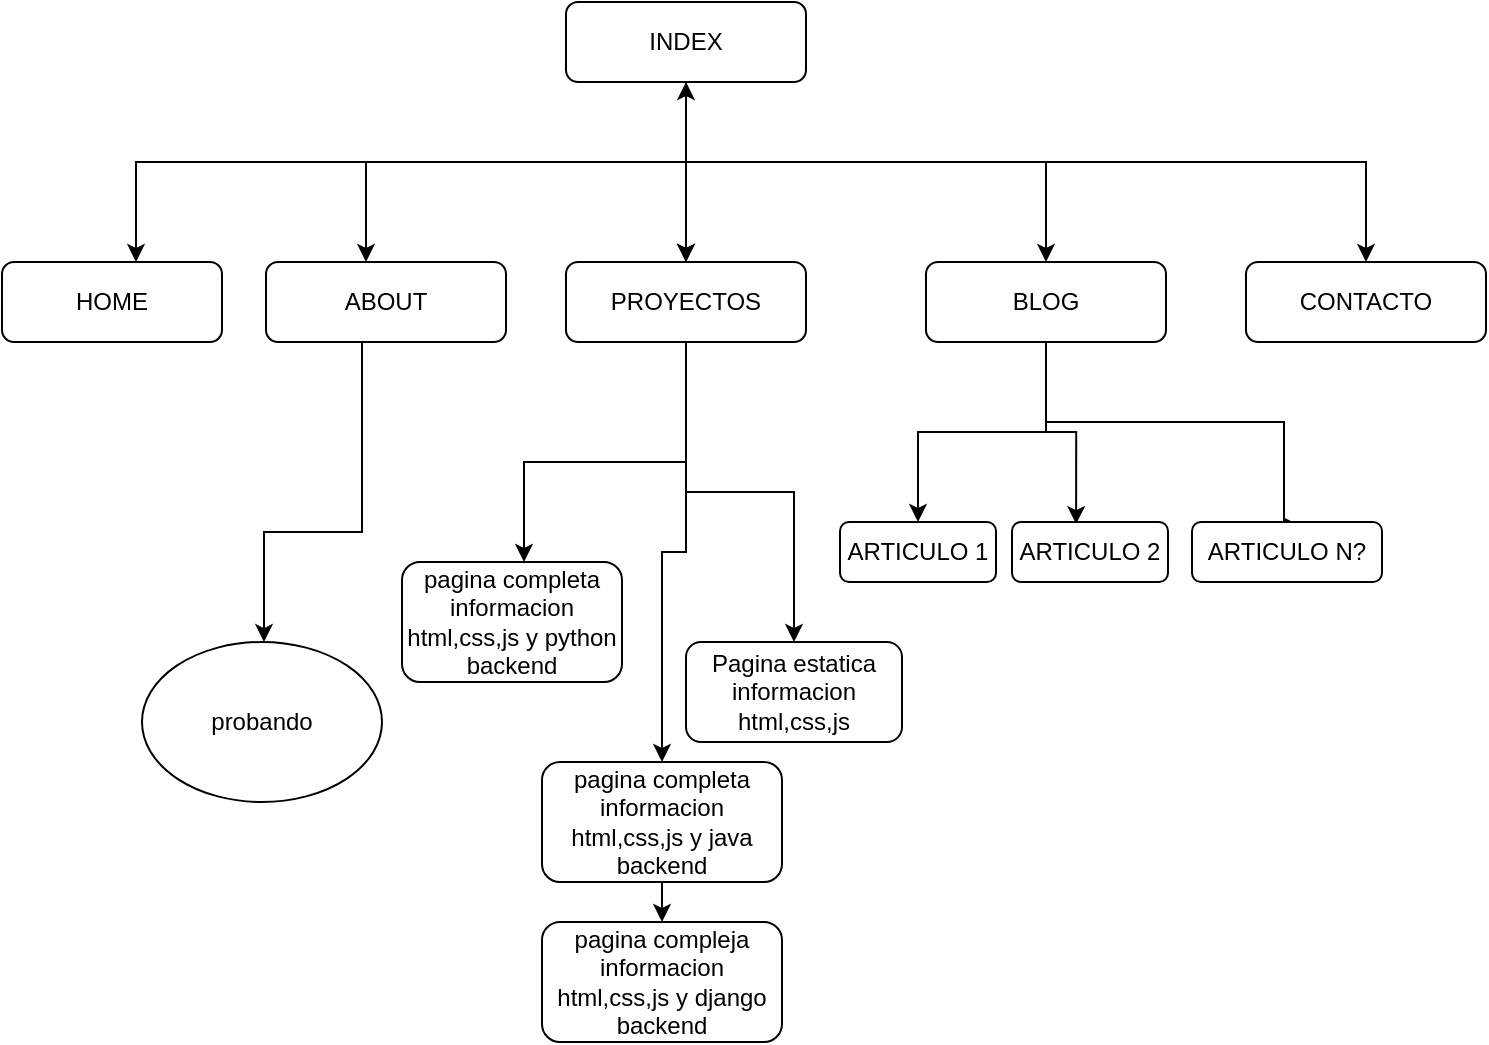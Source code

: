 <mxfile version="21.2.2" type="github" pages="2">
  <diagram name="Página-1" id="5RHbiF4PLLRhooEWSwFl">
    <mxGraphModel dx="880" dy="522" grid="1" gridSize="10" guides="1" tooltips="1" connect="1" arrows="1" fold="1" page="1" pageScale="1" pageWidth="827" pageHeight="1169" math="0" shadow="0">
      <root>
        <mxCell id="0" />
        <mxCell id="1" parent="0" />
        <mxCell id="cG9vsgVOV1c3dcmhhZiz-9" value="" style="edgeStyle=orthogonalEdgeStyle;rounded=0;orthogonalLoop=1;jettySize=auto;html=1;" parent="1" source="cG9vsgVOV1c3dcmhhZiz-7" target="cG9vsgVOV1c3dcmhhZiz-8" edge="1">
          <mxGeometry relative="1" as="geometry">
            <Array as="points">
              <mxPoint x="392" y="100" />
              <mxPoint x="392" y="100" />
            </Array>
          </mxGeometry>
        </mxCell>
        <mxCell id="cG9vsgVOV1c3dcmhhZiz-11" value="" style="edgeStyle=orthogonalEdgeStyle;rounded=0;orthogonalLoop=1;jettySize=auto;html=1;" parent="1" source="cG9vsgVOV1c3dcmhhZiz-7" target="cG9vsgVOV1c3dcmhhZiz-8" edge="1">
          <mxGeometry relative="1" as="geometry" />
        </mxCell>
        <mxCell id="cG9vsgVOV1c3dcmhhZiz-13" value="" style="edgeStyle=orthogonalEdgeStyle;rounded=0;orthogonalLoop=1;jettySize=auto;html=1;" parent="1" source="cG9vsgVOV1c3dcmhhZiz-7" target="cG9vsgVOV1c3dcmhhZiz-12" edge="1">
          <mxGeometry relative="1" as="geometry">
            <Array as="points">
              <mxPoint x="392" y="120" />
              <mxPoint x="232" y="120" />
            </Array>
          </mxGeometry>
        </mxCell>
        <mxCell id="cG9vsgVOV1c3dcmhhZiz-15" value="" style="edgeStyle=orthogonalEdgeStyle;rounded=0;orthogonalLoop=1;jettySize=auto;html=1;" parent="1" source="cG9vsgVOV1c3dcmhhZiz-7" target="cG9vsgVOV1c3dcmhhZiz-14" edge="1">
          <mxGeometry relative="1" as="geometry">
            <Array as="points">
              <mxPoint x="392" y="120" />
              <mxPoint x="572" y="120" />
            </Array>
          </mxGeometry>
        </mxCell>
        <mxCell id="cG9vsgVOV1c3dcmhhZiz-17" value="" style="edgeStyle=orthogonalEdgeStyle;rounded=0;orthogonalLoop=1;jettySize=auto;html=1;" parent="1" source="cG9vsgVOV1c3dcmhhZiz-7" target="cG9vsgVOV1c3dcmhhZiz-16" edge="1">
          <mxGeometry relative="1" as="geometry">
            <Array as="points">
              <mxPoint x="392" y="120" />
              <mxPoint x="732" y="120" />
            </Array>
          </mxGeometry>
        </mxCell>
        <mxCell id="cG9vsgVOV1c3dcmhhZiz-20" value="" style="edgeStyle=orthogonalEdgeStyle;rounded=0;orthogonalLoop=1;jettySize=auto;html=1;" parent="1" source="cG9vsgVOV1c3dcmhhZiz-7" edge="1">
          <mxGeometry relative="1" as="geometry">
            <mxPoint x="342" y="60" as="sourcePoint" />
            <mxPoint x="117" y="170" as="targetPoint" />
            <Array as="points">
              <mxPoint x="117" y="120" />
            </Array>
          </mxGeometry>
        </mxCell>
        <mxCell id="k5fpOGV51yUzrmat_ck6-2" value="" style="edgeStyle=orthogonalEdgeStyle;rounded=0;orthogonalLoop=1;jettySize=auto;html=1;" parent="1" source="cG9vsgVOV1c3dcmhhZiz-8" target="k5fpOGV51yUzrmat_ck6-1" edge="1">
          <mxGeometry relative="1" as="geometry" />
        </mxCell>
        <mxCell id="k5fpOGV51yUzrmat_ck6-3" style="edgeStyle=orthogonalEdgeStyle;rounded=0;orthogonalLoop=1;jettySize=auto;html=1;" parent="1" source="cG9vsgVOV1c3dcmhhZiz-8" target="k5fpOGV51yUzrmat_ck6-4" edge="1">
          <mxGeometry relative="1" as="geometry">
            <mxPoint x="380" y="450" as="targetPoint" />
          </mxGeometry>
        </mxCell>
        <mxCell id="k5fpOGV51yUzrmat_ck6-6" style="edgeStyle=orthogonalEdgeStyle;rounded=0;orthogonalLoop=1;jettySize=auto;html=1;" parent="1" source="cG9vsgVOV1c3dcmhhZiz-8" target="k5fpOGV51yUzrmat_ck6-8" edge="1">
          <mxGeometry relative="1" as="geometry">
            <mxPoint x="310" y="350" as="targetPoint" />
            <Array as="points">
              <mxPoint x="392" y="270" />
              <mxPoint x="311" y="270" />
              <mxPoint x="311" y="340" />
            </Array>
          </mxGeometry>
        </mxCell>
        <mxCell id="cG9vsgVOV1c3dcmhhZiz-8" value="PROYECTOS" style="whiteSpace=wrap;html=1;rounded=1;" parent="1" vertex="1">
          <mxGeometry x="332" y="170" width="120" height="40" as="geometry" />
        </mxCell>
        <mxCell id="kmkgK2Q-GLOyjvou05Y0-1" style="edgeStyle=orthogonalEdgeStyle;rounded=0;orthogonalLoop=1;jettySize=auto;html=1;" edge="1" parent="1" source="cG9vsgVOV1c3dcmhhZiz-12" target="kmkgK2Q-GLOyjvou05Y0-2">
          <mxGeometry relative="1" as="geometry">
            <mxPoint x="180" y="400" as="targetPoint" />
            <Array as="points">
              <mxPoint x="230" y="305" />
              <mxPoint x="181" y="305" />
            </Array>
          </mxGeometry>
        </mxCell>
        <mxCell id="cG9vsgVOV1c3dcmhhZiz-12" value="ABOUT" style="whiteSpace=wrap;html=1;rounded=1;" parent="1" vertex="1">
          <mxGeometry x="182" y="170" width="120" height="40" as="geometry" />
        </mxCell>
        <mxCell id="cG9vsgVOV1c3dcmhhZiz-28" value="" style="edgeStyle=orthogonalEdgeStyle;rounded=0;orthogonalLoop=1;jettySize=auto;html=1;" parent="1" source="cG9vsgVOV1c3dcmhhZiz-14" target="cG9vsgVOV1c3dcmhhZiz-27" edge="1">
          <mxGeometry relative="1" as="geometry" />
        </mxCell>
        <mxCell id="cG9vsgVOV1c3dcmhhZiz-29" value="" style="edgeStyle=orthogonalEdgeStyle;rounded=0;orthogonalLoop=1;jettySize=auto;html=1;entryX=0.411;entryY=0.035;entryDx=0;entryDy=0;entryPerimeter=0;" parent="1" source="cG9vsgVOV1c3dcmhhZiz-14" target="cG9vsgVOV1c3dcmhhZiz-30" edge="1">
          <mxGeometry relative="1" as="geometry">
            <mxPoint x="590" y="310" as="targetPoint" />
          </mxGeometry>
        </mxCell>
        <mxCell id="cG9vsgVOV1c3dcmhhZiz-32" style="edgeStyle=orthogonalEdgeStyle;rounded=0;orthogonalLoop=1;jettySize=auto;html=1;entryX=0.578;entryY=0.073;entryDx=0;entryDy=0;entryPerimeter=0;" parent="1" source="cG9vsgVOV1c3dcmhhZiz-14" target="cG9vsgVOV1c3dcmhhZiz-31" edge="1">
          <mxGeometry relative="1" as="geometry">
            <Array as="points">
              <mxPoint x="572" y="250" />
              <mxPoint x="691" y="250" />
            </Array>
          </mxGeometry>
        </mxCell>
        <mxCell id="cG9vsgVOV1c3dcmhhZiz-14" value="BLOG" style="whiteSpace=wrap;html=1;rounded=1;" parent="1" vertex="1">
          <mxGeometry x="512" y="170" width="120" height="40" as="geometry" />
        </mxCell>
        <mxCell id="cG9vsgVOV1c3dcmhhZiz-16" value="CONTACTO" style="whiteSpace=wrap;html=1;rounded=1;" parent="1" vertex="1">
          <mxGeometry x="672" y="170" width="120" height="40" as="geometry" />
        </mxCell>
        <mxCell id="cG9vsgVOV1c3dcmhhZiz-19" value="HOME" style="whiteSpace=wrap;html=1;rounded=1;" parent="1" vertex="1">
          <mxGeometry x="50" y="170" width="110" height="40" as="geometry" />
        </mxCell>
        <mxCell id="cG9vsgVOV1c3dcmhhZiz-26" value="" style="edgeStyle=orthogonalEdgeStyle;rounded=0;orthogonalLoop=1;jettySize=auto;html=1;" parent="1" target="cG9vsgVOV1c3dcmhhZiz-7" edge="1">
          <mxGeometry relative="1" as="geometry">
            <mxPoint x="342" y="60" as="sourcePoint" />
            <mxPoint x="117" y="170" as="targetPoint" />
            <Array as="points">
              <mxPoint x="392" y="60" />
              <mxPoint x="392" y="120" />
            </Array>
          </mxGeometry>
        </mxCell>
        <mxCell id="cG9vsgVOV1c3dcmhhZiz-7" value="INDEX" style="rounded=1;whiteSpace=wrap;html=1;" parent="1" vertex="1">
          <mxGeometry x="332" y="40" width="120" height="40" as="geometry" />
        </mxCell>
        <mxCell id="cG9vsgVOV1c3dcmhhZiz-27" value="ARTICULO 1" style="rounded=1;whiteSpace=wrap;html=1;" parent="1" vertex="1">
          <mxGeometry x="469" y="300" width="78" height="30" as="geometry" />
        </mxCell>
        <mxCell id="cG9vsgVOV1c3dcmhhZiz-30" value="ARTICULO 2" style="rounded=1;whiteSpace=wrap;html=1;" parent="1" vertex="1">
          <mxGeometry x="555" y="300" width="78" height="30" as="geometry" />
        </mxCell>
        <mxCell id="cG9vsgVOV1c3dcmhhZiz-31" value="ARTICULO N?" style="rounded=1;whiteSpace=wrap;html=1;" parent="1" vertex="1">
          <mxGeometry x="645" y="300" width="95" height="30" as="geometry" />
        </mxCell>
        <mxCell id="k5fpOGV51yUzrmat_ck6-1" value="Pagina estatica informacion html,css,js" style="whiteSpace=wrap;html=1;rounded=1;" parent="1" vertex="1">
          <mxGeometry x="392" y="360" width="108" height="50" as="geometry" />
        </mxCell>
        <mxCell id="k5fpOGV51yUzrmat_ck6-10" value="" style="edgeStyle=orthogonalEdgeStyle;rounded=0;orthogonalLoop=1;jettySize=auto;html=1;" parent="1" source="k5fpOGV51yUzrmat_ck6-4" edge="1">
          <mxGeometry relative="1" as="geometry">
            <mxPoint x="380.04" y="500" as="targetPoint" />
          </mxGeometry>
        </mxCell>
        <mxCell id="k5fpOGV51yUzrmat_ck6-4" value="pagina completa informacion html,css,js y java backend" style="rounded=1;whiteSpace=wrap;html=1;" parent="1" vertex="1">
          <mxGeometry x="320" y="420" width="120" height="60" as="geometry" />
        </mxCell>
        <mxCell id="k5fpOGV51yUzrmat_ck6-8" value="pagina completa informacion html,css,js y python backend" style="rounded=1;whiteSpace=wrap;html=1;" parent="1" vertex="1">
          <mxGeometry x="250" y="320" width="110" height="60" as="geometry" />
        </mxCell>
        <mxCell id="k5fpOGV51yUzrmat_ck6-12" value="pagina compleja informacion html,css,js y django backend" style="rounded=1;whiteSpace=wrap;html=1;" parent="1" vertex="1">
          <mxGeometry x="320" y="500" width="120" height="60" as="geometry" />
        </mxCell>
        <mxCell id="kmkgK2Q-GLOyjvou05Y0-2" value="probando&lt;br&gt;" style="ellipse;whiteSpace=wrap;html=1;" vertex="1" parent="1">
          <mxGeometry x="120" y="360" width="120" height="80" as="geometry" />
        </mxCell>
      </root>
    </mxGraphModel>
  </diagram>
  <diagram id="ZqZtqkhffoiuQ4z3nqL8" name="INDEX">
    <mxGraphModel dx="1415" dy="811" grid="1" gridSize="10" guides="1" tooltips="1" connect="1" arrows="1" fold="1" page="1" pageScale="1" pageWidth="827" pageHeight="1169" math="0" shadow="0">
      <root>
        <mxCell id="0" />
        <mxCell id="1" parent="0" />
        <mxCell id="xE4qOHMM5nLUbiBOSYM8-1" value="INDEX" style="text;html=1;strokeColor=none;fillColor=none;align=center;verticalAlign=middle;whiteSpace=wrap;rounded=0;" vertex="1" parent="1">
          <mxGeometry x="360" y="30" width="60" height="30" as="geometry" />
        </mxCell>
        <mxCell id="xE4qOHMM5nLUbiBOSYM8-2" value="" style="rounded=0;whiteSpace=wrap;html=1;" vertex="1" parent="1">
          <mxGeometry x="50" y="80" width="730" height="1210" as="geometry" />
        </mxCell>
        <mxCell id="xE4qOHMM5nLUbiBOSYM8-3" value="" style="rounded=0;whiteSpace=wrap;html=1;" vertex="1" parent="1">
          <mxGeometry x="50" y="80" width="730" height="90" as="geometry" />
        </mxCell>
        <mxCell id="xE4qOHMM5nLUbiBOSYM8-4" value="" style="rounded=0;whiteSpace=wrap;html=1;" vertex="1" parent="1">
          <mxGeometry x="50" y="170" width="730" height="420" as="geometry" />
        </mxCell>
        <mxCell id="xE4qOHMM5nLUbiBOSYM8-5" value="V" style="rounded=1;whiteSpace=wrap;html=1;" vertex="1" parent="1">
          <mxGeometry x="54" y="590" width="360" height="260" as="geometry" />
        </mxCell>
        <mxCell id="xE4qOHMM5nLUbiBOSYM8-6" value="V" style="rounded=1;whiteSpace=wrap;html=1;" vertex="1" parent="1">
          <mxGeometry x="420" y="590" width="360" height="260" as="geometry" />
        </mxCell>
        <mxCell id="xE4qOHMM5nLUbiBOSYM8-7" value="" style="rounded=0;whiteSpace=wrap;html=1;" vertex="1" parent="1">
          <mxGeometry x="50" y="1200" width="730" height="90" as="geometry" />
        </mxCell>
        <mxCell id="k_xeqJl9BbNLJlPP1gkx-1" value="" style="whiteSpace=wrap;html=1;aspect=fixed;" vertex="1" parent="1">
          <mxGeometry x="50" y="850" width="350" height="350" as="geometry" />
        </mxCell>
        <mxCell id="k_xeqJl9BbNLJlPP1gkx-2" value="" style="rounded=1;whiteSpace=wrap;html=1;" vertex="1" parent="1">
          <mxGeometry x="60" y="860" width="120" height="60" as="geometry" />
        </mxCell>
        <mxCell id="k_xeqJl9BbNLJlPP1gkx-3" value="" style="rounded=1;whiteSpace=wrap;html=1;" vertex="1" parent="1">
          <mxGeometry x="230" y="960" width="120" height="60" as="geometry" />
        </mxCell>
        <mxCell id="k_xeqJl9BbNLJlPP1gkx-5" value="" style="rounded=1;whiteSpace=wrap;html=1;" vertex="1" parent="1">
          <mxGeometry x="230" y="860" width="120" height="60" as="geometry" />
        </mxCell>
        <mxCell id="k_xeqJl9BbNLJlPP1gkx-6" value="" style="rounded=1;whiteSpace=wrap;html=1;" vertex="1" parent="1">
          <mxGeometry x="54" y="960" width="120" height="60" as="geometry" />
        </mxCell>
        <mxCell id="k_xeqJl9BbNLJlPP1gkx-7" value="" style="rounded=1;whiteSpace=wrap;html=1;" vertex="1" parent="1">
          <mxGeometry x="54" y="1040" width="120" height="60" as="geometry" />
        </mxCell>
        <mxCell id="k_xeqJl9BbNLJlPP1gkx-8" value="" style="rounded=1;whiteSpace=wrap;html=1;" vertex="1" parent="1">
          <mxGeometry x="54" y="1130" width="120" height="60" as="geometry" />
        </mxCell>
        <mxCell id="k_xeqJl9BbNLJlPP1gkx-10" value="" style="rounded=1;whiteSpace=wrap;html=1;" vertex="1" parent="1">
          <mxGeometry x="230" y="1120" width="120" height="60" as="geometry" />
        </mxCell>
        <mxCell id="k_xeqJl9BbNLJlPP1gkx-11" value="" style="rounded=1;whiteSpace=wrap;html=1;" vertex="1" parent="1">
          <mxGeometry x="230" y="1040" width="120" height="60" as="geometry" />
        </mxCell>
      </root>
    </mxGraphModel>
  </diagram>
</mxfile>
